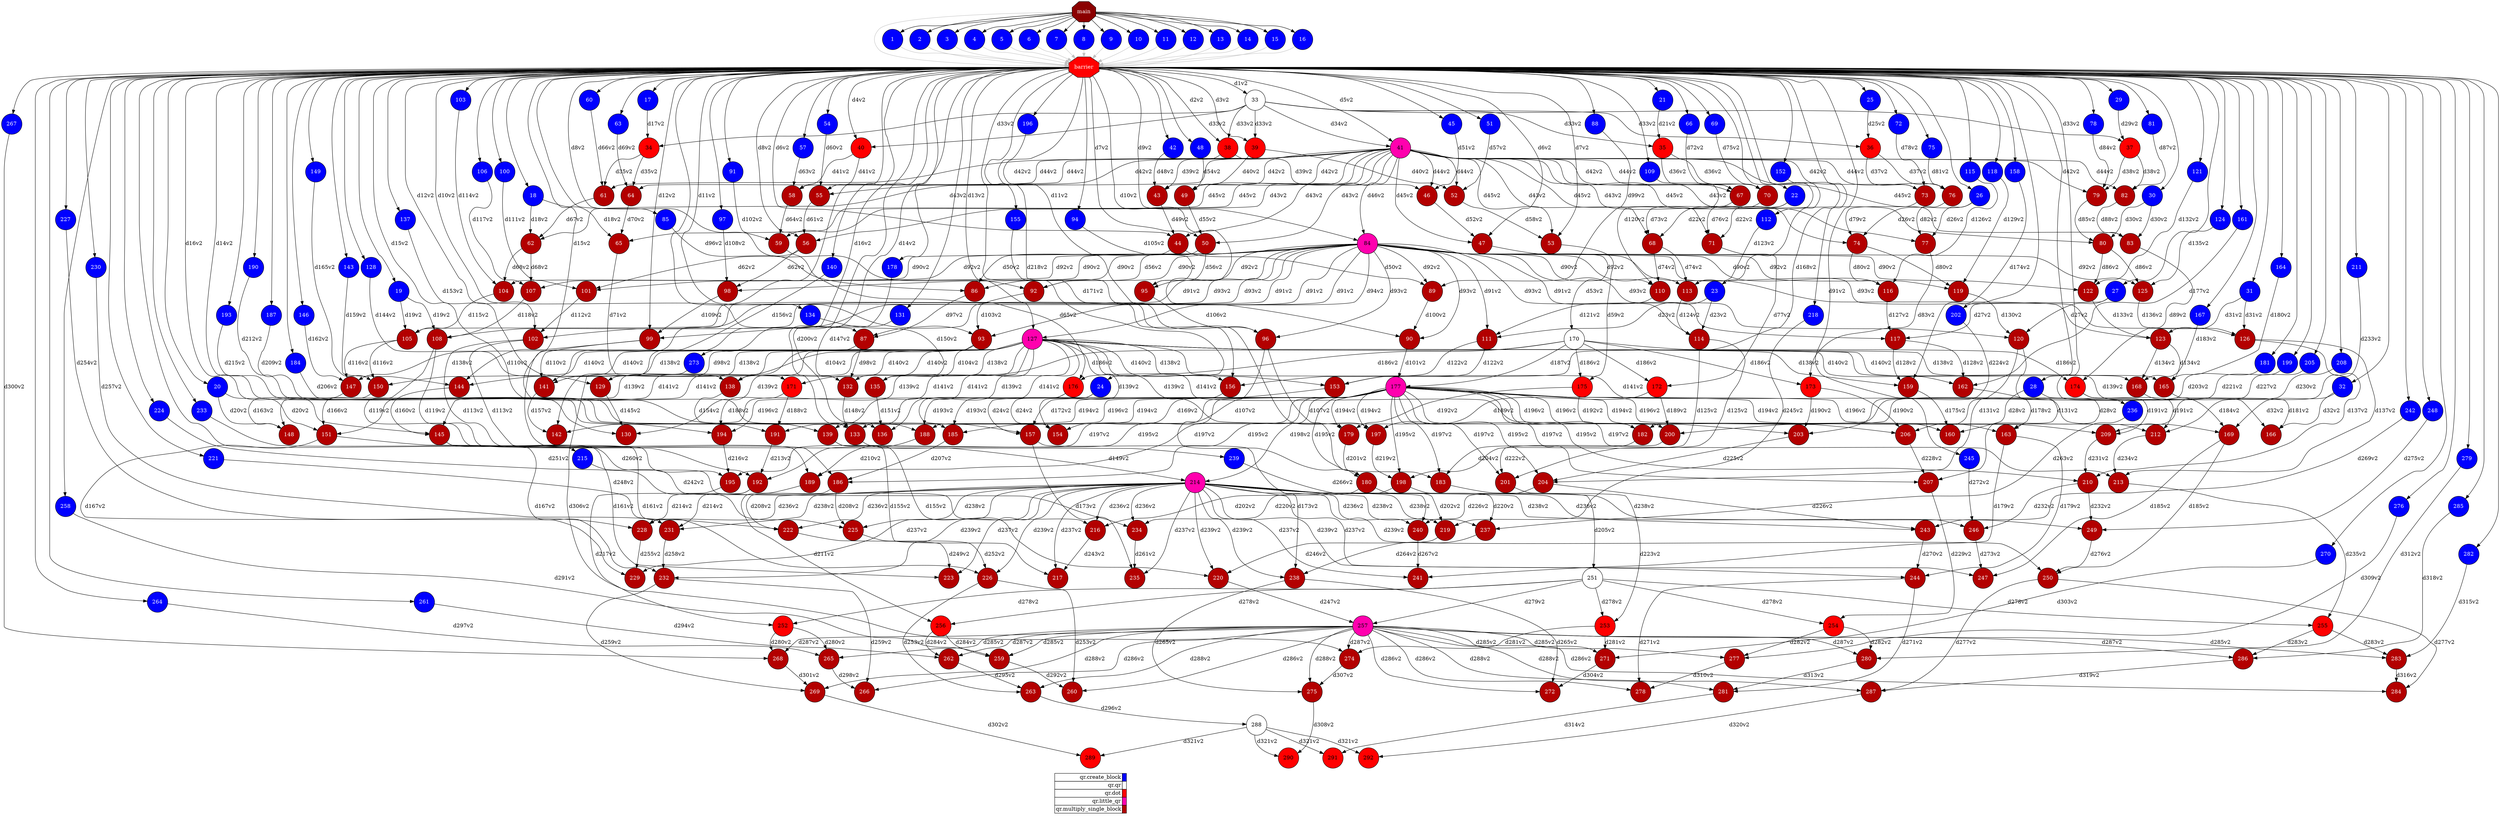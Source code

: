 digraph {
  rankdir=TB;
  labeljust="l";
  compound= true;
  subgraph dependence_graph {
    ranksep=0.20;
    node[height=0.75];

Synchro0[label="main", shape=octagon, style=filled fillcolor="#8B0000" fontcolor="#FFFFFF"];
1[shape=circle, style=filled fillcolor="#0000ff" fontcolor="#ffffff"];
Synchro0 -> 1;
2[shape=circle, style=filled fillcolor="#0000ff" fontcolor="#ffffff"];
Synchro0 -> 2;
3[shape=circle, style=filled fillcolor="#0000ff" fontcolor="#ffffff"];
Synchro0 -> 3;
4[shape=circle, style=filled fillcolor="#0000ff" fontcolor="#ffffff"];
Synchro0 -> 4;
5[shape=circle, style=filled fillcolor="#0000ff" fontcolor="#ffffff"];
Synchro0 -> 5;
6[shape=circle, style=filled fillcolor="#0000ff" fontcolor="#ffffff"];
Synchro0 -> 6;
7[shape=circle, style=filled fillcolor="#0000ff" fontcolor="#ffffff"];
Synchro0 -> 7;
8[shape=circle, style=filled fillcolor="#0000ff" fontcolor="#ffffff"];
Synchro0 -> 8;
9[shape=circle, style=filled fillcolor="#0000ff" fontcolor="#ffffff"];
Synchro0 -> 9;
10[shape=circle, style=filled fillcolor="#0000ff" fontcolor="#ffffff"];
Synchro0 -> 10;
11[shape=circle, style=filled fillcolor="#0000ff" fontcolor="#ffffff"];
Synchro0 -> 11;
12[shape=circle, style=filled fillcolor="#0000ff" fontcolor="#ffffff"];
Synchro0 -> 12;
13[shape=circle, style=filled fillcolor="#0000ff" fontcolor="#ffffff"];
Synchro0 -> 13;
14[shape=circle, style=filled fillcolor="#0000ff" fontcolor="#ffffff"];
Synchro0 -> 14;
15[shape=circle, style=filled fillcolor="#0000ff" fontcolor="#ffffff"];
Synchro0 -> 15;
16[shape=circle, style=filled fillcolor="#0000ff" fontcolor="#ffffff"];
Synchro0 -> 16;
Synchro1[label="barrier", shape=octagon, style=filled fillcolor="#ff0000" fontcolor="#FFFFFF"];
Synchro0 -> Synchro1 [color=grey];
5 -> Synchro1 [color=grey];
15 -> Synchro1 [color=grey];
6 -> Synchro1 [color=grey];
9 -> Synchro1 [color=grey];
3 -> Synchro1 [color=grey];
1 -> Synchro1 [color=grey];
12 -> Synchro1 [color=grey];
13 -> Synchro1 [color=grey];
4 -> Synchro1 [color=grey];
11 -> Synchro1 [color=grey];
14 -> Synchro1 [color=grey];
10 -> Synchro1 [color=grey];
7 -> Synchro1 [color=grey];
2 -> Synchro1 [color=grey];
16 -> Synchro1 [color=grey];
8 -> Synchro1 [color=grey];
17[shape=circle, style=filled fillcolor="#0000ff" fontcolor="#ffffff"];
Synchro1 -> 17;
18[shape=circle, style=filled fillcolor="#0000ff" fontcolor="#ffffff"];
Synchro1 -> 18;
19[shape=circle, style=filled fillcolor="#0000ff" fontcolor="#ffffff"];
Synchro1 -> 19;
20[shape=circle, style=filled fillcolor="#0000ff" fontcolor="#ffffff"];
Synchro1 -> 20;
21[shape=circle, style=filled fillcolor="#0000ff" fontcolor="#ffffff"];
Synchro1 -> 21;
22[shape=circle, style=filled fillcolor="#0000ff" fontcolor="#ffffff"];
Synchro1 -> 22;
23[shape=circle, style=filled fillcolor="#0000ff" fontcolor="#ffffff"];
Synchro1 -> 23;
24[shape=circle, style=filled fillcolor="#0000ff" fontcolor="#ffffff"];
Synchro1 -> 24;
25[shape=circle, style=filled fillcolor="#0000ff" fontcolor="#ffffff"];
Synchro1 -> 25;
26[shape=circle, style=filled fillcolor="#0000ff" fontcolor="#ffffff"];
Synchro1 -> 26;
27[shape=circle, style=filled fillcolor="#0000ff" fontcolor="#ffffff"];
Synchro1 -> 27;
28[shape=circle, style=filled fillcolor="#0000ff" fontcolor="#ffffff"];
Synchro1 -> 28;
29[shape=circle, style=filled fillcolor="#0000ff" fontcolor="#ffffff"];
Synchro1 -> 29;
30[shape=circle, style=filled fillcolor="#0000ff" fontcolor="#ffffff"];
Synchro1 -> 30;
31[shape=circle, style=filled fillcolor="#0000ff" fontcolor="#ffffff"];
Synchro1 -> 31;
32[shape=circle, style=filled fillcolor="#0000ff" fontcolor="#ffffff"];
Synchro1 -> 32;
33[shape=circle, style=filled fillcolor="#ffffff" fontcolor="#000000"];
Synchro1 -> 33 [label="d1v2"];
34[shape=circle, style=filled fillcolor="#ff0000" fontcolor="#000000"];
17 -> 34 [label="d17v2"];
33 -> 34 [label="d33v2"];
35[shape=circle, style=filled fillcolor="#ff0000" fontcolor="#000000"];
21 -> 35 [label="d21v2"];
33 -> 35 [label="d33v2"];
36[shape=circle, style=filled fillcolor="#ff0000" fontcolor="#000000"];
25 -> 36 [label="d25v2"];
33 -> 36 [label="d33v2"];
37[shape=circle, style=filled fillcolor="#ff0000" fontcolor="#000000"];
29 -> 37 [label="d29v2"];
33 -> 37 [label="d33v2"];
38[shape=circle, style=filled fillcolor="#ff0000" fontcolor="#000000"];
33 -> 38 [label="d33v2"];
Synchro1 -> 38 [label="d2v2"];
39[shape=circle, style=filled fillcolor="#ff0000" fontcolor="#000000"];
33 -> 39 [label="d33v2"];
Synchro1 -> 39 [label="d3v2"];
40[shape=circle, style=filled fillcolor="#ff0000" fontcolor="#000000"];
33 -> 40 [label="d33v2"];
Synchro1 -> 40 [label="d4v2"];
41[shape=circle, style=filled fillcolor="#ff00ae" fontcolor="#000000"];
33 -> 41 [label="d34v2"];
Synchro1 -> 41 [label="d5v2"];
42[shape=circle, style=filled fillcolor="#0000ff" fontcolor="#ffffff"];
Synchro1 -> 42;
43[shape=circle, style=filled fillcolor="#b30000" fontcolor="#ffffff"];
41 -> 43 [label="d42v2"];
38 -> 43 [label="d39v2"];
42 -> 43 [label="d48v2"];
44[shape=circle, style=filled fillcolor="#b30000" fontcolor="#ffffff"];
41 -> 44 [label="d43v2"];
Synchro1 -> 44 [label="d6v2"];
43 -> 44 [label="d49v2"];
45[shape=circle, style=filled fillcolor="#0000ff" fontcolor="#ffffff"];
Synchro1 -> 45;
46[shape=circle, style=filled fillcolor="#b30000" fontcolor="#ffffff"];
41 -> 46 [label="d44v2"];
38 -> 46 [label="d39v2"];
45 -> 46 [label="d51v2"];
47[shape=circle, style=filled fillcolor="#b30000" fontcolor="#ffffff"];
41 -> 47 [label="d45v2"];
Synchro1 -> 47 [label="d6v2"];
46 -> 47 [label="d52v2"];
48[shape=circle, style=filled fillcolor="#0000ff" fontcolor="#ffffff"];
Synchro1 -> 48;
49[shape=circle, style=filled fillcolor="#b30000" fontcolor="#ffffff"];
41 -> 49 [label="d42v2"];
39 -> 49 [label="d40v2"];
48 -> 49 [label="d54v2"];
50[shape=circle, style=filled fillcolor="#b30000" fontcolor="#ffffff"];
41 -> 50 [label="d43v2"];
Synchro1 -> 50 [label="d7v2"];
49 -> 50 [label="d55v2"];
51[shape=circle, style=filled fillcolor="#0000ff" fontcolor="#ffffff"];
Synchro1 -> 51;
52[shape=circle, style=filled fillcolor="#b30000" fontcolor="#ffffff"];
41 -> 52 [label="d44v2"];
39 -> 52 [label="d40v2"];
51 -> 52 [label="d57v2"];
53[shape=circle, style=filled fillcolor="#b30000" fontcolor="#ffffff"];
41 -> 53 [label="d45v2"];
Synchro1 -> 53 [label="d7v2"];
52 -> 53 [label="d58v2"];
54[shape=circle, style=filled fillcolor="#0000ff" fontcolor="#ffffff"];
Synchro1 -> 54;
55[shape=circle, style=filled fillcolor="#b30000" fontcolor="#ffffff"];
41 -> 55 [label="d42v2"];
40 -> 55 [label="d41v2"];
54 -> 55 [label="d60v2"];
56[shape=circle, style=filled fillcolor="#b30000" fontcolor="#ffffff"];
41 -> 56 [label="d43v2"];
Synchro1 -> 56 [label="d8v2"];
55 -> 56 [label="d61v2"];
57[shape=circle, style=filled fillcolor="#0000ff" fontcolor="#ffffff"];
Synchro1 -> 57;
58[shape=circle, style=filled fillcolor="#b30000" fontcolor="#ffffff"];
41 -> 58 [label="d44v2"];
40 -> 58 [label="d41v2"];
57 -> 58 [label="d63v2"];
59[shape=circle, style=filled fillcolor="#b30000" fontcolor="#ffffff"];
41 -> 59 [label="d45v2"];
Synchro1 -> 59 [label="d8v2"];
58 -> 59 [label="d64v2"];
60[shape=circle, style=filled fillcolor="#0000ff" fontcolor="#ffffff"];
Synchro1 -> 60;
61[shape=circle, style=filled fillcolor="#b30000" fontcolor="#ffffff"];
34 -> 61 [label="d35v2"];
41 -> 61 [label="d42v2"];
60 -> 61 [label="d66v2"];
62[shape=circle, style=filled fillcolor="#b30000" fontcolor="#ffffff"];
18 -> 62 [label="d18v2"];
41 -> 62 [label="d43v2"];
61 -> 62 [label="d67v2"];
63[shape=circle, style=filled fillcolor="#0000ff" fontcolor="#ffffff"];
Synchro1 -> 63;
64[shape=circle, style=filled fillcolor="#b30000" fontcolor="#ffffff"];
34 -> 64 [label="d35v2"];
41 -> 64 [label="d44v2"];
63 -> 64 [label="d69v2"];
65[shape=circle, style=filled fillcolor="#b30000" fontcolor="#ffffff"];
18 -> 65 [label="d18v2"];
41 -> 65 [label="d45v2"];
64 -> 65 [label="d70v2"];
66[shape=circle, style=filled fillcolor="#0000ff" fontcolor="#ffffff"];
Synchro1 -> 66;
67[shape=circle, style=filled fillcolor="#b30000" fontcolor="#ffffff"];
35 -> 67 [label="d36v2"];
41 -> 67 [label="d42v2"];
66 -> 67 [label="d72v2"];
68[shape=circle, style=filled fillcolor="#b30000" fontcolor="#ffffff"];
22 -> 68 [label="d22v2"];
41 -> 68 [label="d43v2"];
67 -> 68 [label="d73v2"];
69[shape=circle, style=filled fillcolor="#0000ff" fontcolor="#ffffff"];
Synchro1 -> 69;
70[shape=circle, style=filled fillcolor="#b30000" fontcolor="#ffffff"];
35 -> 70 [label="d36v2"];
41 -> 70 [label="d44v2"];
69 -> 70 [label="d75v2"];
71[shape=circle, style=filled fillcolor="#b30000" fontcolor="#ffffff"];
22 -> 71 [label="d22v2"];
41 -> 71 [label="d45v2"];
70 -> 71 [label="d76v2"];
72[shape=circle, style=filled fillcolor="#0000ff" fontcolor="#ffffff"];
Synchro1 -> 72;
73[shape=circle, style=filled fillcolor="#b30000" fontcolor="#ffffff"];
36 -> 73 [label="d37v2"];
41 -> 73 [label="d42v2"];
72 -> 73 [label="d78v2"];
74[shape=circle, style=filled fillcolor="#b30000" fontcolor="#ffffff"];
26 -> 74 [label="d26v2"];
41 -> 74 [label="d43v2"];
73 -> 74 [label="d79v2"];
75[shape=circle, style=filled fillcolor="#0000ff" fontcolor="#ffffff"];
Synchro1 -> 75;
76[shape=circle, style=filled fillcolor="#b30000" fontcolor="#ffffff"];
36 -> 76 [label="d37v2"];
41 -> 76 [label="d44v2"];
75 -> 76 [label="d81v2"];
77[shape=circle, style=filled fillcolor="#b30000" fontcolor="#ffffff"];
26 -> 77 [label="d26v2"];
41 -> 77 [label="d45v2"];
76 -> 77 [label="d82v2"];
78[shape=circle, style=filled fillcolor="#0000ff" fontcolor="#ffffff"];
Synchro1 -> 78;
79[shape=circle, style=filled fillcolor="#b30000" fontcolor="#ffffff"];
37 -> 79 [label="d38v2"];
41 -> 79 [label="d42v2"];
78 -> 79 [label="d84v2"];
80[shape=circle, style=filled fillcolor="#b30000" fontcolor="#ffffff"];
30 -> 80 [label="d30v2"];
41 -> 80 [label="d43v2"];
79 -> 80 [label="d85v2"];
81[shape=circle, style=filled fillcolor="#0000ff" fontcolor="#ffffff"];
Synchro1 -> 81;
82[shape=circle, style=filled fillcolor="#b30000" fontcolor="#ffffff"];
37 -> 82 [label="d38v2"];
41 -> 82 [label="d44v2"];
81 -> 82 [label="d87v2"];
83[shape=circle, style=filled fillcolor="#b30000" fontcolor="#ffffff"];
30 -> 83 [label="d30v2"];
41 -> 83 [label="d45v2"];
82 -> 83 [label="d88v2"];
84[shape=circle, style=filled fillcolor="#ff00ae" fontcolor="#000000"];
41 -> 84 [label="d46v2"];
Synchro1 -> 84 [label="d9v2"];
85[shape=circle, style=filled fillcolor="#0000ff" fontcolor="#ffffff"];
Synchro1 -> 85;
86[shape=circle, style=filled fillcolor="#b30000" fontcolor="#ffffff"];
84 -> 86 [label="d90v2"];
44 -> 86 [label="d50v2"];
85 -> 86 [label="d96v2"];
87[shape=circle, style=filled fillcolor="#b30000" fontcolor="#ffffff"];
84 -> 87 [label="d91v2"];
Synchro1 -> 87 [label="d10v2"];
86 -> 87 [label="d97v2"];
88[shape=circle, style=filled fillcolor="#0000ff" fontcolor="#ffffff"];
Synchro1 -> 88;
89[shape=circle, style=filled fillcolor="#b30000" fontcolor="#ffffff"];
84 -> 89 [label="d92v2"];
44 -> 89 [label="d50v2"];
88 -> 89 [label="d99v2"];
90[shape=circle, style=filled fillcolor="#b30000" fontcolor="#ffffff"];
84 -> 90 [label="d93v2"];
Synchro1 -> 90 [label="d10v2"];
89 -> 90 [label="d100v2"];
91[shape=circle, style=filled fillcolor="#0000ff" fontcolor="#ffffff"];
Synchro1 -> 91;
92[shape=circle, style=filled fillcolor="#b30000" fontcolor="#ffffff"];
84 -> 92 [label="d90v2"];
50 -> 92 [label="d56v2"];
91 -> 92 [label="d102v2"];
93[shape=circle, style=filled fillcolor="#b30000" fontcolor="#ffffff"];
84 -> 93 [label="d91v2"];
Synchro1 -> 93 [label="d11v2"];
92 -> 93 [label="d103v2"];
94[shape=circle, style=filled fillcolor="#0000ff" fontcolor="#ffffff"];
Synchro1 -> 94;
95[shape=circle, style=filled fillcolor="#b30000" fontcolor="#ffffff"];
84 -> 95 [label="d92v2"];
50 -> 95 [label="d56v2"];
94 -> 95 [label="d105v2"];
96[shape=circle, style=filled fillcolor="#b30000" fontcolor="#ffffff"];
84 -> 96 [label="d93v2"];
Synchro1 -> 96 [label="d11v2"];
95 -> 96 [label="d106v2"];
97[shape=circle, style=filled fillcolor="#0000ff" fontcolor="#ffffff"];
Synchro1 -> 97;
98[shape=circle, style=filled fillcolor="#b30000" fontcolor="#ffffff"];
84 -> 98 [label="d90v2"];
56 -> 98 [label="d62v2"];
97 -> 98 [label="d108v2"];
99[shape=circle, style=filled fillcolor="#b30000" fontcolor="#ffffff"];
84 -> 99 [label="d91v2"];
Synchro1 -> 99 [label="d12v2"];
98 -> 99 [label="d109v2"];
100[shape=circle, style=filled fillcolor="#0000ff" fontcolor="#ffffff"];
Synchro1 -> 100;
101[shape=circle, style=filled fillcolor="#b30000" fontcolor="#ffffff"];
84 -> 101 [label="d92v2"];
56 -> 101 [label="d62v2"];
100 -> 101 [label="d111v2"];
102[shape=circle, style=filled fillcolor="#b30000" fontcolor="#ffffff"];
84 -> 102 [label="d93v2"];
Synchro1 -> 102 [label="d12v2"];
101 -> 102 [label="d112v2"];
103[shape=circle, style=filled fillcolor="#0000ff" fontcolor="#ffffff"];
Synchro1 -> 103;
104[shape=circle, style=filled fillcolor="#b30000" fontcolor="#ffffff"];
62 -> 104 [label="d68v2"];
84 -> 104 [label="d90v2"];
103 -> 104 [label="d114v2"];
105[shape=circle, style=filled fillcolor="#b30000" fontcolor="#ffffff"];
19 -> 105 [label="d19v2"];
84 -> 105 [label="d91v2"];
104 -> 105 [label="d115v2"];
106[shape=circle, style=filled fillcolor="#0000ff" fontcolor="#ffffff"];
Synchro1 -> 106;
107[shape=circle, style=filled fillcolor="#b30000" fontcolor="#ffffff"];
62 -> 107 [label="d68v2"];
84 -> 107 [label="d92v2"];
106 -> 107 [label="d117v2"];
108[shape=circle, style=filled fillcolor="#b30000" fontcolor="#ffffff"];
19 -> 108 [label="d19v2"];
84 -> 108 [label="d93v2"];
107 -> 108 [label="d118v2"];
109[shape=circle, style=filled fillcolor="#0000ff" fontcolor="#ffffff"];
Synchro1 -> 109;
110[shape=circle, style=filled fillcolor="#b30000" fontcolor="#ffffff"];
68 -> 110 [label="d74v2"];
84 -> 110 [label="d90v2"];
109 -> 110 [label="d120v2"];
111[shape=circle, style=filled fillcolor="#b30000" fontcolor="#ffffff"];
23 -> 111 [label="d23v2"];
84 -> 111 [label="d91v2"];
110 -> 111 [label="d121v2"];
112[shape=circle, style=filled fillcolor="#0000ff" fontcolor="#ffffff"];
Synchro1 -> 112;
113[shape=circle, style=filled fillcolor="#b30000" fontcolor="#ffffff"];
68 -> 113 [label="d74v2"];
84 -> 113 [label="d92v2"];
112 -> 113 [label="d123v2"];
114[shape=circle, style=filled fillcolor="#b30000" fontcolor="#ffffff"];
23 -> 114 [label="d23v2"];
84 -> 114 [label="d93v2"];
113 -> 114 [label="d124v2"];
115[shape=circle, style=filled fillcolor="#0000ff" fontcolor="#ffffff"];
Synchro1 -> 115;
116[shape=circle, style=filled fillcolor="#b30000" fontcolor="#ffffff"];
74 -> 116 [label="d80v2"];
84 -> 116 [label="d90v2"];
115 -> 116 [label="d126v2"];
117[shape=circle, style=filled fillcolor="#b30000" fontcolor="#ffffff"];
27 -> 117 [label="d27v2"];
84 -> 117 [label="d91v2"];
116 -> 117 [label="d127v2"];
118[shape=circle, style=filled fillcolor="#0000ff" fontcolor="#ffffff"];
Synchro1 -> 118;
119[shape=circle, style=filled fillcolor="#b30000" fontcolor="#ffffff"];
74 -> 119 [label="d80v2"];
84 -> 119 [label="d92v2"];
118 -> 119 [label="d129v2"];
120[shape=circle, style=filled fillcolor="#b30000" fontcolor="#ffffff"];
27 -> 120 [label="d27v2"];
84 -> 120 [label="d93v2"];
119 -> 120 [label="d130v2"];
121[shape=circle, style=filled fillcolor="#0000ff" fontcolor="#ffffff"];
Synchro1 -> 121;
122[shape=circle, style=filled fillcolor="#b30000" fontcolor="#ffffff"];
80 -> 122 [label="d86v2"];
84 -> 122 [label="d90v2"];
121 -> 122 [label="d132v2"];
123[shape=circle, style=filled fillcolor="#b30000" fontcolor="#ffffff"];
31 -> 123 [label="d31v2"];
84 -> 123 [label="d91v2"];
122 -> 123 [label="d133v2"];
124[shape=circle, style=filled fillcolor="#0000ff" fontcolor="#ffffff"];
Synchro1 -> 124;
125[shape=circle, style=filled fillcolor="#b30000" fontcolor="#ffffff"];
80 -> 125 [label="d86v2"];
84 -> 125 [label="d92v2"];
124 -> 125 [label="d135v2"];
126[shape=circle, style=filled fillcolor="#b30000" fontcolor="#ffffff"];
31 -> 126 [label="d31v2"];
84 -> 126 [label="d93v2"];
125 -> 126 [label="d136v2"];
127[shape=circle, style=filled fillcolor="#ff00ae" fontcolor="#000000"];
84 -> 127 [label="d94v2"];
Synchro1 -> 127 [label="d13v2"];
128[shape=circle, style=filled fillcolor="#0000ff" fontcolor="#ffffff"];
Synchro1 -> 128;
129[shape=circle, style=filled fillcolor="#b30000" fontcolor="#ffffff"];
127 -> 129 [label="d138v2"];
87 -> 129 [label="d98v2"];
128 -> 129 [label="d144v2"];
130[shape=circle, style=filled fillcolor="#b30000" fontcolor="#ffffff"];
127 -> 130 [label="d139v2"];
Synchro1 -> 130 [label="d14v2"];
129 -> 130 [label="d145v2"];
131[shape=circle, style=filled fillcolor="#0000ff" fontcolor="#ffffff"];
Synchro1 -> 131;
132[shape=circle, style=filled fillcolor="#b30000" fontcolor="#ffffff"];
127 -> 132 [label="d140v2"];
87 -> 132 [label="d98v2"];
131 -> 132 [label="d147v2"];
133[shape=circle, style=filled fillcolor="#b30000" fontcolor="#ffffff"];
127 -> 133 [label="d141v2"];
Synchro1 -> 133 [label="d14v2"];
132 -> 133 [label="d148v2"];
134[shape=circle, style=filled fillcolor="#0000ff" fontcolor="#ffffff"];
Synchro1 -> 134;
135[shape=circle, style=filled fillcolor="#b30000" fontcolor="#ffffff"];
127 -> 135 [label="d138v2"];
93 -> 135 [label="d104v2"];
134 -> 135 [label="d150v2"];
136[shape=circle, style=filled fillcolor="#b30000" fontcolor="#ffffff"];
127 -> 136 [label="d139v2"];
Synchro1 -> 136 [label="d15v2"];
135 -> 136 [label="d151v2"];
137[shape=circle, style=filled fillcolor="#0000ff" fontcolor="#ffffff"];
Synchro1 -> 137;
138[shape=circle, style=filled fillcolor="#b30000" fontcolor="#ffffff"];
127 -> 138 [label="d140v2"];
93 -> 138 [label="d104v2"];
137 -> 138 [label="d153v2"];
139[shape=circle, style=filled fillcolor="#b30000" fontcolor="#ffffff"];
127 -> 139 [label="d141v2"];
Synchro1 -> 139 [label="d15v2"];
138 -> 139 [label="d154v2"];
140[shape=circle, style=filled fillcolor="#0000ff" fontcolor="#ffffff"];
Synchro1 -> 140;
141[shape=circle, style=filled fillcolor="#b30000" fontcolor="#ffffff"];
127 -> 141 [label="d138v2"];
99 -> 141 [label="d110v2"];
140 -> 141 [label="d156v2"];
142[shape=circle, style=filled fillcolor="#b30000" fontcolor="#ffffff"];
127 -> 142 [label="d139v2"];
Synchro1 -> 142 [label="d16v2"];
141 -> 142 [label="d157v2"];
143[shape=circle, style=filled fillcolor="#0000ff" fontcolor="#ffffff"];
Synchro1 -> 143;
144[shape=circle, style=filled fillcolor="#b30000" fontcolor="#ffffff"];
127 -> 144 [label="d140v2"];
99 -> 144 [label="d110v2"];
143 -> 144 [label="d159v2"];
145[shape=circle, style=filled fillcolor="#b30000" fontcolor="#ffffff"];
127 -> 145 [label="d141v2"];
Synchro1 -> 145 [label="d16v2"];
144 -> 145 [label="d160v2"];
146[shape=circle, style=filled fillcolor="#0000ff" fontcolor="#ffffff"];
Synchro1 -> 146;
147[shape=circle, style=filled fillcolor="#b30000" fontcolor="#ffffff"];
105 -> 147 [label="d116v2"];
127 -> 147 [label="d138v2"];
146 -> 147 [label="d162v2"];
148[shape=circle, style=filled fillcolor="#b30000" fontcolor="#ffffff"];
20 -> 148 [label="d20v2"];
127 -> 148 [label="d139v2"];
147 -> 148 [label="d163v2"];
149[shape=circle, style=filled fillcolor="#0000ff" fontcolor="#ffffff"];
Synchro1 -> 149;
150[shape=circle, style=filled fillcolor="#b30000" fontcolor="#ffffff"];
105 -> 150 [label="d116v2"];
127 -> 150 [label="d140v2"];
149 -> 150 [label="d165v2"];
151[shape=circle, style=filled fillcolor="#b30000" fontcolor="#ffffff"];
20 -> 151 [label="d20v2"];
127 -> 151 [label="d141v2"];
150 -> 151 [label="d166v2"];
152[shape=circle, style=filled fillcolor="#0000ff" fontcolor="#ffffff"];
Synchro1 -> 152;
153[shape=circle, style=filled fillcolor="#b30000" fontcolor="#ffffff"];
111 -> 153 [label="d122v2"];
127 -> 153 [label="d138v2"];
152 -> 153 [label="d168v2"];
154[shape=circle, style=filled fillcolor="#b30000" fontcolor="#ffffff"];
24 -> 154 [label="d24v2"];
127 -> 154 [label="d139v2"];
153 -> 154 [label="d169v2"];
155[shape=circle, style=filled fillcolor="#0000ff" fontcolor="#ffffff"];
Synchro1 -> 155;
156[shape=circle, style=filled fillcolor="#b30000" fontcolor="#ffffff"];
111 -> 156 [label="d122v2"];
127 -> 156 [label="d140v2"];
155 -> 156 [label="d171v2"];
157[shape=circle, style=filled fillcolor="#b30000" fontcolor="#ffffff"];
24 -> 157 [label="d24v2"];
127 -> 157 [label="d141v2"];
156 -> 157 [label="d172v2"];
158[shape=circle, style=filled fillcolor="#0000ff" fontcolor="#ffffff"];
Synchro1 -> 158;
159[shape=circle, style=filled fillcolor="#b30000" fontcolor="#ffffff"];
117 -> 159 [label="d128v2"];
127 -> 159 [label="d138v2"];
158 -> 159 [label="d174v2"];
160[shape=circle, style=filled fillcolor="#b30000" fontcolor="#ffffff"];
28 -> 160 [label="d28v2"];
127 -> 160 [label="d139v2"];
159 -> 160 [label="d175v2"];
161[shape=circle, style=filled fillcolor="#0000ff" fontcolor="#ffffff"];
Synchro1 -> 161;
162[shape=circle, style=filled fillcolor="#b30000" fontcolor="#ffffff"];
117 -> 162 [label="d128v2"];
127 -> 162 [label="d140v2"];
161 -> 162 [label="d177v2"];
163[shape=circle, style=filled fillcolor="#b30000" fontcolor="#ffffff"];
28 -> 163 [label="d28v2"];
127 -> 163 [label="d141v2"];
162 -> 163 [label="d178v2"];
164[shape=circle, style=filled fillcolor="#0000ff" fontcolor="#ffffff"];
Synchro1 -> 164;
165[shape=circle, style=filled fillcolor="#b30000" fontcolor="#ffffff"];
123 -> 165 [label="d134v2"];
127 -> 165 [label="d138v2"];
164 -> 165 [label="d180v2"];
166[shape=circle, style=filled fillcolor="#b30000" fontcolor="#ffffff"];
32 -> 166 [label="d32v2"];
127 -> 166 [label="d139v2"];
165 -> 166 [label="d181v2"];
167[shape=circle, style=filled fillcolor="#0000ff" fontcolor="#ffffff"];
Synchro1 -> 167;
168[shape=circle, style=filled fillcolor="#b30000" fontcolor="#ffffff"];
123 -> 168 [label="d134v2"];
127 -> 168 [label="d140v2"];
167 -> 168 [label="d183v2"];
169[shape=circle, style=filled fillcolor="#b30000" fontcolor="#ffffff"];
32 -> 169 [label="d32v2"];
127 -> 169 [label="d141v2"];
168 -> 169 [label="d184v2"];
170[shape=circle, style=filled fillcolor="#ffffff" fontcolor="#000000"];
47 -> 170 [label="d53v2"];
171[shape=circle, style=filled fillcolor="#ff0000" fontcolor="#000000"];
65 -> 171 [label="d71v2"];
170 -> 171 [label="d186v2"];
172[shape=circle, style=filled fillcolor="#ff0000" fontcolor="#000000"];
71 -> 172 [label="d77v2"];
170 -> 172 [label="d186v2"];
173[shape=circle, style=filled fillcolor="#ff0000" fontcolor="#000000"];
77 -> 173 [label="d83v2"];
170 -> 173 [label="d186v2"];
174[shape=circle, style=filled fillcolor="#ff0000" fontcolor="#000000"];
83 -> 174 [label="d89v2"];
170 -> 174 [label="d186v2"];
175[shape=circle, style=filled fillcolor="#ff0000" fontcolor="#000000"];
170 -> 175 [label="d186v2"];
53 -> 175 [label="d59v2"];
176[shape=circle, style=filled fillcolor="#ff0000" fontcolor="#000000"];
170 -> 176 [label="d186v2"];
59 -> 176 [label="d65v2"];
177[shape=circle, style=filled fillcolor="#ff00ae" fontcolor="#000000"];
170 -> 177 [label="d187v2"];
90 -> 177 [label="d101v2"];
178[shape=circle, style=filled fillcolor="#0000ff" fontcolor="#ffffff"];
Synchro1 -> 178;
179[shape=circle, style=filled fillcolor="#b30000" fontcolor="#ffffff"];
177 -> 179 [label="d194v2"];
175 -> 179 [label="d192v2"];
178 -> 179 [label="d200v2"];
180[shape=circle, style=filled fillcolor="#b30000" fontcolor="#ffffff"];
177 -> 180 [label="d195v2"];
96 -> 180 [label="d107v2"];
179 -> 180 [label="d201v2"];
181[shape=circle, style=filled fillcolor="#0000ff" fontcolor="#ffffff"];
Synchro1 -> 181;
182[shape=circle, style=filled fillcolor="#b30000" fontcolor="#ffffff"];
177 -> 182 [label="d196v2"];
175 -> 182 [label="d192v2"];
181 -> 182 [label="d203v2"];
183[shape=circle, style=filled fillcolor="#b30000" fontcolor="#ffffff"];
177 -> 183 [label="d197v2"];
96 -> 183 [label="d107v2"];
182 -> 183 [label="d204v2"];
184[shape=circle, style=filled fillcolor="#0000ff" fontcolor="#ffffff"];
Synchro1 -> 184;
185[shape=circle, style=filled fillcolor="#b30000" fontcolor="#ffffff"];
177 -> 185 [label="d194v2"];
176 -> 185 [label="d193v2"];
184 -> 185 [label="d206v2"];
186[shape=circle, style=filled fillcolor="#b30000" fontcolor="#ffffff"];
177 -> 186 [label="d195v2"];
102 -> 186 [label="d113v2"];
185 -> 186 [label="d207v2"];
187[shape=circle, style=filled fillcolor="#0000ff" fontcolor="#ffffff"];
Synchro1 -> 187;
188[shape=circle, style=filled fillcolor="#b30000" fontcolor="#ffffff"];
177 -> 188 [label="d196v2"];
176 -> 188 [label="d193v2"];
187 -> 188 [label="d209v2"];
189[shape=circle, style=filled fillcolor="#b30000" fontcolor="#ffffff"];
177 -> 189 [label="d197v2"];
102 -> 189 [label="d113v2"];
188 -> 189 [label="d210v2"];
190[shape=circle, style=filled fillcolor="#0000ff" fontcolor="#ffffff"];
Synchro1 -> 190;
191[shape=circle, style=filled fillcolor="#b30000" fontcolor="#ffffff"];
171 -> 191 [label="d188v2"];
177 -> 191 [label="d194v2"];
190 -> 191 [label="d212v2"];
192[shape=circle, style=filled fillcolor="#b30000" fontcolor="#ffffff"];
108 -> 192 [label="d119v2"];
177 -> 192 [label="d195v2"];
191 -> 192 [label="d213v2"];
193[shape=circle, style=filled fillcolor="#0000ff" fontcolor="#ffffff"];
Synchro1 -> 193;
194[shape=circle, style=filled fillcolor="#b30000" fontcolor="#ffffff"];
171 -> 194 [label="d188v2"];
177 -> 194 [label="d196v2"];
193 -> 194 [label="d215v2"];
195[shape=circle, style=filled fillcolor="#b30000" fontcolor="#ffffff"];
108 -> 195 [label="d119v2"];
177 -> 195 [label="d197v2"];
194 -> 195 [label="d216v2"];
196[shape=circle, style=filled fillcolor="#0000ff" fontcolor="#ffffff"];
Synchro1 -> 196;
197[shape=circle, style=filled fillcolor="#b30000" fontcolor="#ffffff"];
172 -> 197 [label="d189v2"];
177 -> 197 [label="d194v2"];
196 -> 197 [label="d218v2"];
198[shape=circle, style=filled fillcolor="#b30000" fontcolor="#ffffff"];
114 -> 198 [label="d125v2"];
177 -> 198 [label="d195v2"];
197 -> 198 [label="d219v2"];
199[shape=circle, style=filled fillcolor="#0000ff" fontcolor="#ffffff"];
Synchro1 -> 199;
200[shape=circle, style=filled fillcolor="#b30000" fontcolor="#ffffff"];
172 -> 200 [label="d189v2"];
177 -> 200 [label="d196v2"];
199 -> 200 [label="d221v2"];
201[shape=circle, style=filled fillcolor="#b30000" fontcolor="#ffffff"];
114 -> 201 [label="d125v2"];
177 -> 201 [label="d197v2"];
200 -> 201 [label="d222v2"];
202[shape=circle, style=filled fillcolor="#0000ff" fontcolor="#ffffff"];
Synchro1 -> 202;
203[shape=circle, style=filled fillcolor="#b30000" fontcolor="#ffffff"];
173 -> 203 [label="d190v2"];
177 -> 203 [label="d194v2"];
202 -> 203 [label="d224v2"];
204[shape=circle, style=filled fillcolor="#b30000" fontcolor="#ffffff"];
120 -> 204 [label="d131v2"];
177 -> 204 [label="d195v2"];
203 -> 204 [label="d225v2"];
205[shape=circle, style=filled fillcolor="#0000ff" fontcolor="#ffffff"];
Synchro1 -> 205;
206[shape=circle, style=filled fillcolor="#b30000" fontcolor="#ffffff"];
173 -> 206 [label="d190v2"];
177 -> 206 [label="d196v2"];
205 -> 206 [label="d227v2"];
207[shape=circle, style=filled fillcolor="#b30000" fontcolor="#ffffff"];
120 -> 207 [label="d131v2"];
177 -> 207 [label="d197v2"];
206 -> 207 [label="d228v2"];
208[shape=circle, style=filled fillcolor="#0000ff" fontcolor="#ffffff"];
Synchro1 -> 208;
209[shape=circle, style=filled fillcolor="#b30000" fontcolor="#ffffff"];
174 -> 209 [label="d191v2"];
177 -> 209 [label="d194v2"];
208 -> 209 [label="d230v2"];
210[shape=circle, style=filled fillcolor="#b30000" fontcolor="#ffffff"];
126 -> 210 [label="d137v2"];
177 -> 210 [label="d195v2"];
209 -> 210 [label="d231v2"];
211[shape=circle, style=filled fillcolor="#0000ff" fontcolor="#ffffff"];
Synchro1 -> 211;
212[shape=circle, style=filled fillcolor="#b30000" fontcolor="#ffffff"];
174 -> 212 [label="d191v2"];
177 -> 212 [label="d196v2"];
211 -> 212 [label="d233v2"];
213[shape=circle, style=filled fillcolor="#b30000" fontcolor="#ffffff"];
126 -> 213 [label="d137v2"];
177 -> 213 [label="d197v2"];
212 -> 213 [label="d234v2"];
214[shape=circle, style=filled fillcolor="#ff00ae" fontcolor="#000000"];
177 -> 214 [label="d198v2"];
133 -> 214 [label="d149v2"];
215[shape=circle, style=filled fillcolor="#0000ff" fontcolor="#ffffff"];
Synchro1 -> 215;
216[shape=circle, style=filled fillcolor="#b30000" fontcolor="#ffffff"];
214 -> 216 [label="d236v2"];
180 -> 216 [label="d202v2"];
215 -> 216 [label="d242v2"];
217[shape=circle, style=filled fillcolor="#b30000" fontcolor="#ffffff"];
214 -> 217 [label="d237v2"];
139 -> 217 [label="d155v2"];
216 -> 217 [label="d243v2"];
218[shape=circle, style=filled fillcolor="#0000ff" fontcolor="#ffffff"];
Synchro1 -> 218;
219[shape=circle, style=filled fillcolor="#b30000" fontcolor="#ffffff"];
214 -> 219 [label="d238v2"];
180 -> 219 [label="d202v2"];
218 -> 219 [label="d245v2"];
220[shape=circle, style=filled fillcolor="#b30000" fontcolor="#ffffff"];
214 -> 220 [label="d239v2"];
139 -> 220 [label="d155v2"];
219 -> 220 [label="d246v2"];
221[shape=circle, style=filled fillcolor="#0000ff" fontcolor="#ffffff"];
Synchro1 -> 221;
222[shape=circle, style=filled fillcolor="#b30000" fontcolor="#ffffff"];
214 -> 222 [label="d236v2"];
186 -> 222 [label="d208v2"];
221 -> 222 [label="d248v2"];
223[shape=circle, style=filled fillcolor="#b30000" fontcolor="#ffffff"];
214 -> 223 [label="d237v2"];
145 -> 223 [label="d161v2"];
222 -> 223 [label="d249v2"];
224[shape=circle, style=filled fillcolor="#0000ff" fontcolor="#ffffff"];
Synchro1 -> 224;
225[shape=circle, style=filled fillcolor="#b30000" fontcolor="#ffffff"];
214 -> 225 [label="d238v2"];
186 -> 225 [label="d208v2"];
224 -> 225 [label="d251v2"];
226[shape=circle, style=filled fillcolor="#b30000" fontcolor="#ffffff"];
214 -> 226 [label="d239v2"];
145 -> 226 [label="d161v2"];
225 -> 226 [label="d252v2"];
227[shape=circle, style=filled fillcolor="#0000ff" fontcolor="#ffffff"];
Synchro1 -> 227;
228[shape=circle, style=filled fillcolor="#b30000" fontcolor="#ffffff"];
192 -> 228 [label="d214v2"];
214 -> 228 [label="d236v2"];
227 -> 228 [label="d254v2"];
229[shape=circle, style=filled fillcolor="#b30000" fontcolor="#ffffff"];
151 -> 229 [label="d167v2"];
214 -> 229 [label="d237v2"];
228 -> 229 [label="d255v2"];
230[shape=circle, style=filled fillcolor="#0000ff" fontcolor="#ffffff"];
Synchro1 -> 230;
231[shape=circle, style=filled fillcolor="#b30000" fontcolor="#ffffff"];
192 -> 231 [label="d214v2"];
214 -> 231 [label="d238v2"];
230 -> 231 [label="d257v2"];
232[shape=circle, style=filled fillcolor="#b30000" fontcolor="#ffffff"];
151 -> 232 [label="d167v2"];
214 -> 232 [label="d239v2"];
231 -> 232 [label="d258v2"];
233[shape=circle, style=filled fillcolor="#0000ff" fontcolor="#ffffff"];
Synchro1 -> 233;
234[shape=circle, style=filled fillcolor="#b30000" fontcolor="#ffffff"];
198 -> 234 [label="d220v2"];
214 -> 234 [label="d236v2"];
233 -> 234 [label="d260v2"];
235[shape=circle, style=filled fillcolor="#b30000" fontcolor="#ffffff"];
157 -> 235 [label="d173v2"];
214 -> 235 [label="d237v2"];
234 -> 235 [label="d261v2"];
236[shape=circle, style=filled fillcolor="#0000ff" fontcolor="#ffffff"];
Synchro1 -> 236;
237[shape=circle, style=filled fillcolor="#b30000" fontcolor="#ffffff"];
198 -> 237 [label="d220v2"];
214 -> 237 [label="d238v2"];
236 -> 237 [label="d263v2"];
238[shape=circle, style=filled fillcolor="#b30000" fontcolor="#ffffff"];
157 -> 238 [label="d173v2"];
214 -> 238 [label="d239v2"];
237 -> 238 [label="d264v2"];
239[shape=circle, style=filled fillcolor="#0000ff" fontcolor="#ffffff"];
Synchro1 -> 239;
240[shape=circle, style=filled fillcolor="#b30000" fontcolor="#ffffff"];
204 -> 240 [label="d226v2"];
214 -> 240 [label="d236v2"];
239 -> 240 [label="d266v2"];
241[shape=circle, style=filled fillcolor="#b30000" fontcolor="#ffffff"];
163 -> 241 [label="d179v2"];
214 -> 241 [label="d237v2"];
240 -> 241 [label="d267v2"];
242[shape=circle, style=filled fillcolor="#0000ff" fontcolor="#ffffff"];
Synchro1 -> 242;
243[shape=circle, style=filled fillcolor="#b30000" fontcolor="#ffffff"];
204 -> 243 [label="d226v2"];
214 -> 243 [label="d238v2"];
242 -> 243 [label="d269v2"];
244[shape=circle, style=filled fillcolor="#b30000" fontcolor="#ffffff"];
163 -> 244 [label="d179v2"];
214 -> 244 [label="d239v2"];
243 -> 244 [label="d270v2"];
245[shape=circle, style=filled fillcolor="#0000ff" fontcolor="#ffffff"];
Synchro1 -> 245;
246[shape=circle, style=filled fillcolor="#b30000" fontcolor="#ffffff"];
210 -> 246 [label="d232v2"];
214 -> 246 [label="d236v2"];
245 -> 246 [label="d272v2"];
247[shape=circle, style=filled fillcolor="#b30000" fontcolor="#ffffff"];
169 -> 247 [label="d185v2"];
214 -> 247 [label="d237v2"];
246 -> 247 [label="d273v2"];
248[shape=circle, style=filled fillcolor="#0000ff" fontcolor="#ffffff"];
Synchro1 -> 248;
249[shape=circle, style=filled fillcolor="#b30000" fontcolor="#ffffff"];
210 -> 249 [label="d232v2"];
214 -> 249 [label="d238v2"];
248 -> 249 [label="d275v2"];
250[shape=circle, style=filled fillcolor="#b30000" fontcolor="#ffffff"];
169 -> 250 [label="d185v2"];
214 -> 250 [label="d239v2"];
249 -> 250 [label="d276v2"];
251[shape=circle, style=filled fillcolor="#ffffff" fontcolor="#000000"];
183 -> 251 [label="d205v2"];
252[shape=circle, style=filled fillcolor="#ff0000" fontcolor="#000000"];
195 -> 252 [label="d217v2"];
251 -> 252 [label="d278v2"];
253[shape=circle, style=filled fillcolor="#ff0000" fontcolor="#000000"];
201 -> 253 [label="d223v2"];
251 -> 253 [label="d278v2"];
254[shape=circle, style=filled fillcolor="#ff0000" fontcolor="#000000"];
207 -> 254 [label="d229v2"];
251 -> 254 [label="d278v2"];
255[shape=circle, style=filled fillcolor="#ff0000" fontcolor="#000000"];
213 -> 255 [label="d235v2"];
251 -> 255 [label="d278v2"];
256[shape=circle, style=filled fillcolor="#ff0000" fontcolor="#000000"];
251 -> 256 [label="d278v2"];
189 -> 256 [label="d211v2"];
257[shape=circle, style=filled fillcolor="#ff00ae" fontcolor="#000000"];
251 -> 257 [label="d279v2"];
220 -> 257 [label="d247v2"];
258[shape=circle, style=filled fillcolor="#0000ff" fontcolor="#ffffff"];
Synchro1 -> 258;
259[shape=circle, style=filled fillcolor="#b30000" fontcolor="#ffffff"];
257 -> 259 [label="d285v2"];
256 -> 259 [label="d284v2"];
258 -> 259 [label="d291v2"];
260[shape=circle, style=filled fillcolor="#b30000" fontcolor="#ffffff"];
257 -> 260 [label="d286v2"];
226 -> 260 [label="d253v2"];
259 -> 260 [label="d292v2"];
261[shape=circle, style=filled fillcolor="#0000ff" fontcolor="#ffffff"];
Synchro1 -> 261;
262[shape=circle, style=filled fillcolor="#b30000" fontcolor="#ffffff"];
257 -> 262 [label="d287v2"];
256 -> 262 [label="d284v2"];
261 -> 262 [label="d294v2"];
263[shape=circle, style=filled fillcolor="#b30000" fontcolor="#ffffff"];
257 -> 263 [label="d288v2"];
226 -> 263 [label="d253v2"];
262 -> 263 [label="d295v2"];
264[shape=circle, style=filled fillcolor="#0000ff" fontcolor="#ffffff"];
Synchro1 -> 264;
265[shape=circle, style=filled fillcolor="#b30000" fontcolor="#ffffff"];
252 -> 265 [label="d280v2"];
257 -> 265 [label="d285v2"];
264 -> 265 [label="d297v2"];
266[shape=circle, style=filled fillcolor="#b30000" fontcolor="#ffffff"];
232 -> 266 [label="d259v2"];
257 -> 266 [label="d286v2"];
265 -> 266 [label="d298v2"];
267[shape=circle, style=filled fillcolor="#0000ff" fontcolor="#ffffff"];
Synchro1 -> 267;
268[shape=circle, style=filled fillcolor="#b30000" fontcolor="#ffffff"];
252 -> 268 [label="d280v2"];
257 -> 268 [label="d287v2"];
267 -> 268 [label="d300v2"];
269[shape=circle, style=filled fillcolor="#b30000" fontcolor="#ffffff"];
232 -> 269 [label="d259v2"];
257 -> 269 [label="d288v2"];
268 -> 269 [label="d301v2"];
270[shape=circle, style=filled fillcolor="#0000ff" fontcolor="#ffffff"];
Synchro1 -> 270;
271[shape=circle, style=filled fillcolor="#b30000" fontcolor="#ffffff"];
253 -> 271 [label="d281v2"];
257 -> 271 [label="d285v2"];
270 -> 271 [label="d303v2"];
272[shape=circle, style=filled fillcolor="#b30000" fontcolor="#ffffff"];
238 -> 272 [label="d265v2"];
257 -> 272 [label="d286v2"];
271 -> 272 [label="d304v2"];
273[shape=circle, style=filled fillcolor="#0000ff" fontcolor="#ffffff"];
Synchro1 -> 273;
274[shape=circle, style=filled fillcolor="#b30000" fontcolor="#ffffff"];
253 -> 274 [label="d281v2"];
257 -> 274 [label="d287v2"];
273 -> 274 [label="d306v2"];
275[shape=circle, style=filled fillcolor="#b30000" fontcolor="#ffffff"];
238 -> 275 [label="d265v2"];
257 -> 275 [label="d288v2"];
274 -> 275 [label="d307v2"];
276[shape=circle, style=filled fillcolor="#0000ff" fontcolor="#ffffff"];
Synchro1 -> 276;
277[shape=circle, style=filled fillcolor="#b30000" fontcolor="#ffffff"];
254 -> 277 [label="d282v2"];
257 -> 277 [label="d285v2"];
276 -> 277 [label="d309v2"];
278[shape=circle, style=filled fillcolor="#b30000" fontcolor="#ffffff"];
244 -> 278 [label="d271v2"];
257 -> 278 [label="d286v2"];
277 -> 278 [label="d310v2"];
279[shape=circle, style=filled fillcolor="#0000ff" fontcolor="#ffffff"];
Synchro1 -> 279;
280[shape=circle, style=filled fillcolor="#b30000" fontcolor="#ffffff"];
254 -> 280 [label="d282v2"];
257 -> 280 [label="d287v2"];
279 -> 280 [label="d312v2"];
281[shape=circle, style=filled fillcolor="#b30000" fontcolor="#ffffff"];
244 -> 281 [label="d271v2"];
257 -> 281 [label="d288v2"];
280 -> 281 [label="d313v2"];
282[shape=circle, style=filled fillcolor="#0000ff" fontcolor="#ffffff"];
Synchro1 -> 282;
283[shape=circle, style=filled fillcolor="#b30000" fontcolor="#ffffff"];
255 -> 283 [label="d283v2"];
257 -> 283 [label="d285v2"];
282 -> 283 [label="d315v2"];
284[shape=circle, style=filled fillcolor="#b30000" fontcolor="#ffffff"];
250 -> 284 [label="d277v2"];
257 -> 284 [label="d286v2"];
283 -> 284 [label="d316v2"];
285[shape=circle, style=filled fillcolor="#0000ff" fontcolor="#ffffff"];
Synchro1 -> 285;
286[shape=circle, style=filled fillcolor="#b30000" fontcolor="#ffffff"];
255 -> 286 [label="d283v2"];
257 -> 286 [label="d287v2"];
285 -> 286 [label="d318v2"];
287[shape=circle, style=filled fillcolor="#b30000" fontcolor="#ffffff"];
250 -> 287 [label="d277v2"];
257 -> 287 [label="d288v2"];
286 -> 287 [label="d319v2"];
288[shape=circle, style=filled fillcolor="#ffffff" fontcolor="#000000"];
263 -> 288 [label="d296v2"];
289[shape=circle, style=filled fillcolor="#ff0000" fontcolor="#000000"];
269 -> 289 [label="d302v2"];
288 -> 289 [label="d321v2"];
290[shape=circle, style=filled fillcolor="#ff0000" fontcolor="#000000"];
275 -> 290 [label="d308v2"];
288 -> 290 [label="d321v2"];
291[shape=circle, style=filled fillcolor="#ff0000" fontcolor="#000000"];
281 -> 291 [label="d314v2"];
288 -> 291 [label="d321v2"];
292[shape=circle, style=filled fillcolor="#ff0000" fontcolor="#000000"];
287 -> 292 [label="d320v2"];
288 -> 292 [label="d321v2"];  }
  subgraph legend {
    rank=sink;
    node [shape=plaintext, height=0.75];
    ranksep=0.20;
    label = "Legend";
    key [label=<
      <table border="0" cellpadding="2" cellspacing="0" cellborder="1">
<tr>
<td align="right">qr.create_block</td>
<td bgcolor="#0000ff">&nbsp;</td>
</tr>
<tr>
<td align="right">qr.qr</td>
<td bgcolor="#ffffff">&nbsp;</td>
</tr>
<tr>
<td align="right">qr.dot</td>
<td bgcolor="#ff0000">&nbsp;</td>
</tr>
<tr>
<td align="right">qr.little_qr</td>
<td bgcolor="#ff00ae">&nbsp;</td>
</tr>
<tr>
<td align="right">qr.multiply_single_block</td>
<td bgcolor="#b30000">&nbsp;</td>
</tr>
      </table>
    >]
  }
}
